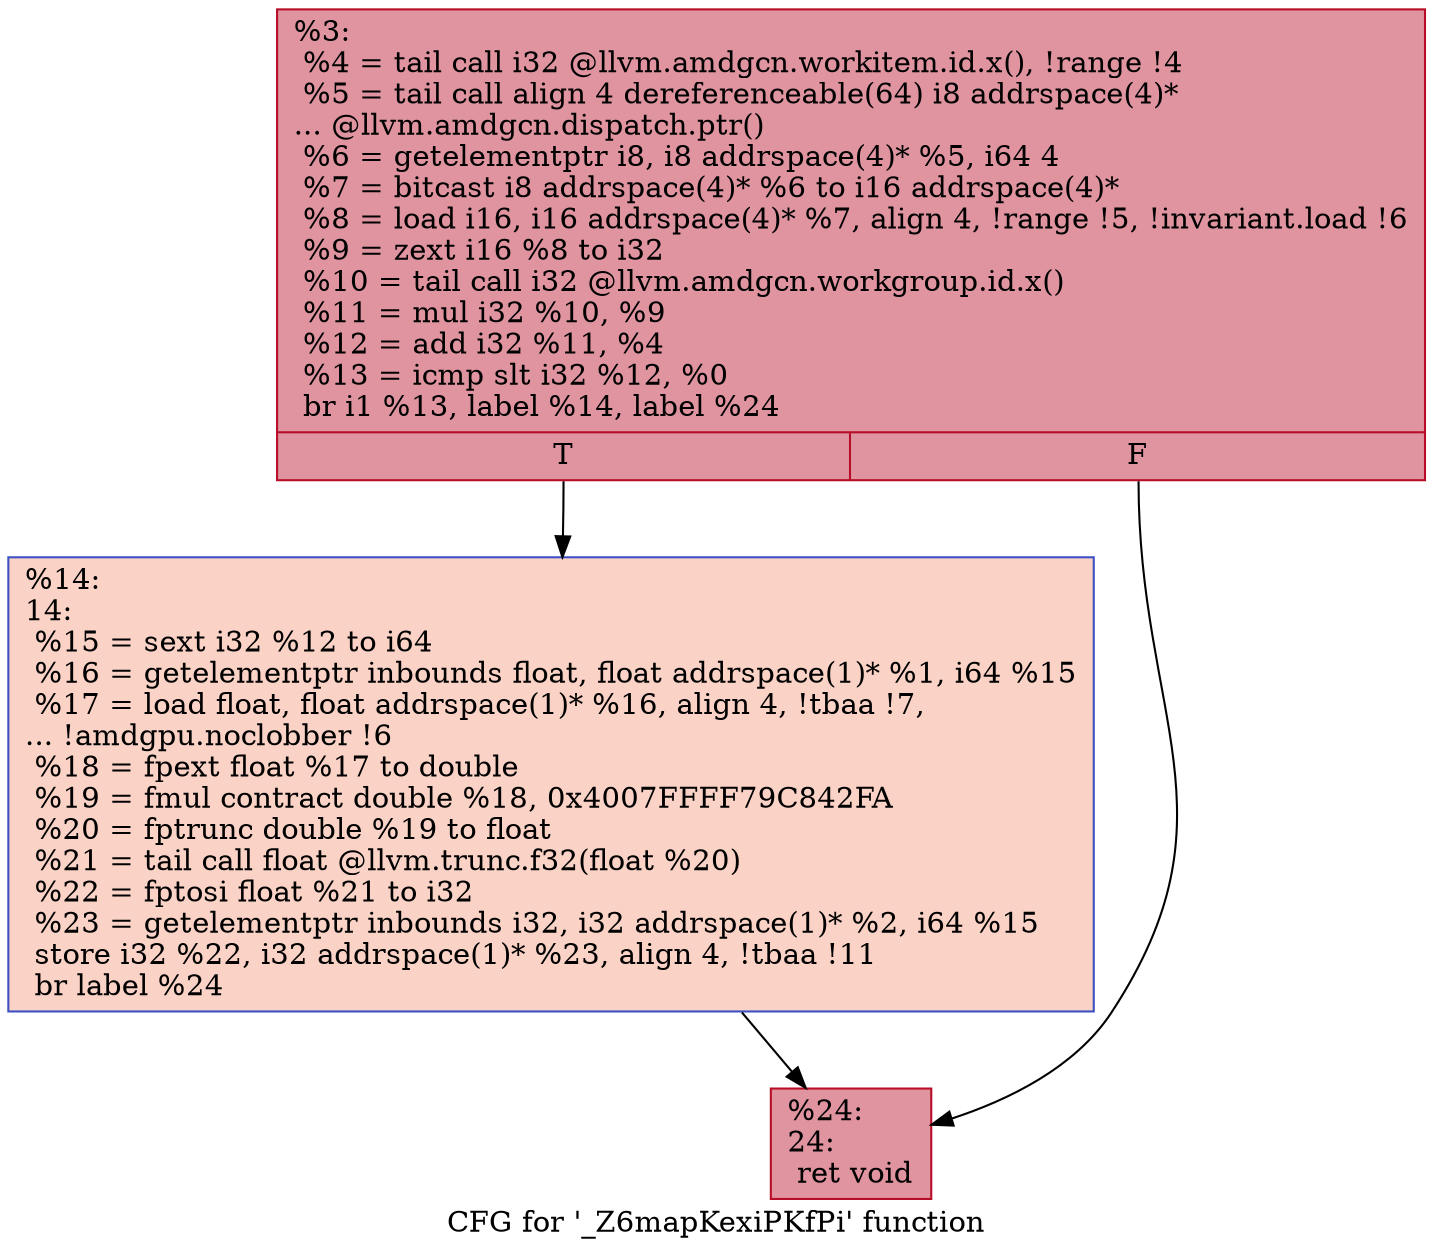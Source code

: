 digraph "CFG for '_Z6mapKexiPKfPi' function" {
	label="CFG for '_Z6mapKexiPKfPi' function";

	Node0x5842170 [shape=record,color="#b70d28ff", style=filled, fillcolor="#b70d2870",label="{%3:\l  %4 = tail call i32 @llvm.amdgcn.workitem.id.x(), !range !4\l  %5 = tail call align 4 dereferenceable(64) i8 addrspace(4)*\l... @llvm.amdgcn.dispatch.ptr()\l  %6 = getelementptr i8, i8 addrspace(4)* %5, i64 4\l  %7 = bitcast i8 addrspace(4)* %6 to i16 addrspace(4)*\l  %8 = load i16, i16 addrspace(4)* %7, align 4, !range !5, !invariant.load !6\l  %9 = zext i16 %8 to i32\l  %10 = tail call i32 @llvm.amdgcn.workgroup.id.x()\l  %11 = mul i32 %10, %9\l  %12 = add i32 %11, %4\l  %13 = icmp slt i32 %12, %0\l  br i1 %13, label %14, label %24\l|{<s0>T|<s1>F}}"];
	Node0x5842170:s0 -> Node0x5844050;
	Node0x5842170:s1 -> Node0x58440e0;
	Node0x5844050 [shape=record,color="#3d50c3ff", style=filled, fillcolor="#f59c7d70",label="{%14:\l14:                                               \l  %15 = sext i32 %12 to i64\l  %16 = getelementptr inbounds float, float addrspace(1)* %1, i64 %15\l  %17 = load float, float addrspace(1)* %16, align 4, !tbaa !7,\l... !amdgpu.noclobber !6\l  %18 = fpext float %17 to double\l  %19 = fmul contract double %18, 0x4007FFFF79C842FA\l  %20 = fptrunc double %19 to float\l  %21 = tail call float @llvm.trunc.f32(float %20)\l  %22 = fptosi float %21 to i32\l  %23 = getelementptr inbounds i32, i32 addrspace(1)* %2, i64 %15\l  store i32 %22, i32 addrspace(1)* %23, align 4, !tbaa !11\l  br label %24\l}"];
	Node0x5844050 -> Node0x58440e0;
	Node0x58440e0 [shape=record,color="#b70d28ff", style=filled, fillcolor="#b70d2870",label="{%24:\l24:                                               \l  ret void\l}"];
}

